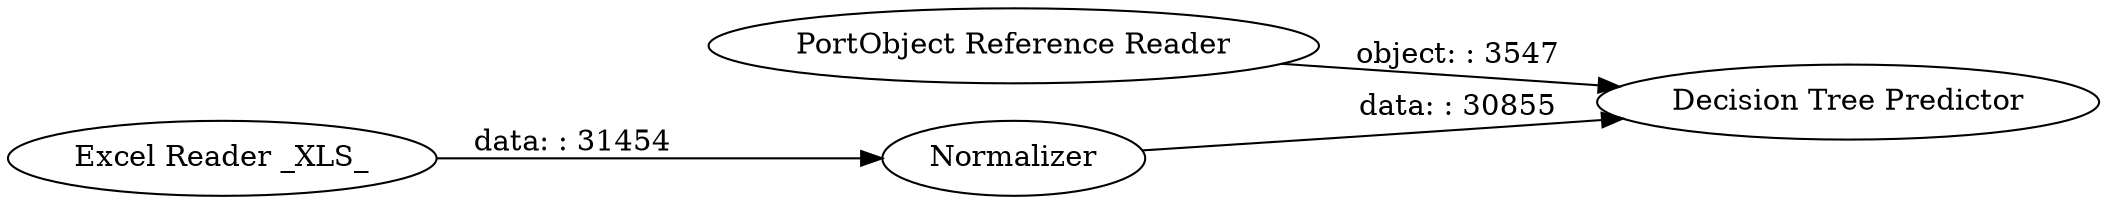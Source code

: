 digraph {
	"-8316344405672122008_5" [label="PortObject Reference Reader"]
	"-8316344405672122008_7" [label="Excel Reader _XLS_"]
	"-8316344405672122008_6" [label="Decision Tree Predictor"]
	"-8316344405672122008_2" [label=Normalizer]
	"-8316344405672122008_2" -> "-8316344405672122008_6" [label="data: : 30855"]
	"-8316344405672122008_5" -> "-8316344405672122008_6" [label="object: : 3547"]
	"-8316344405672122008_7" -> "-8316344405672122008_2" [label="data: : 31454"]
	rankdir=LR
}
